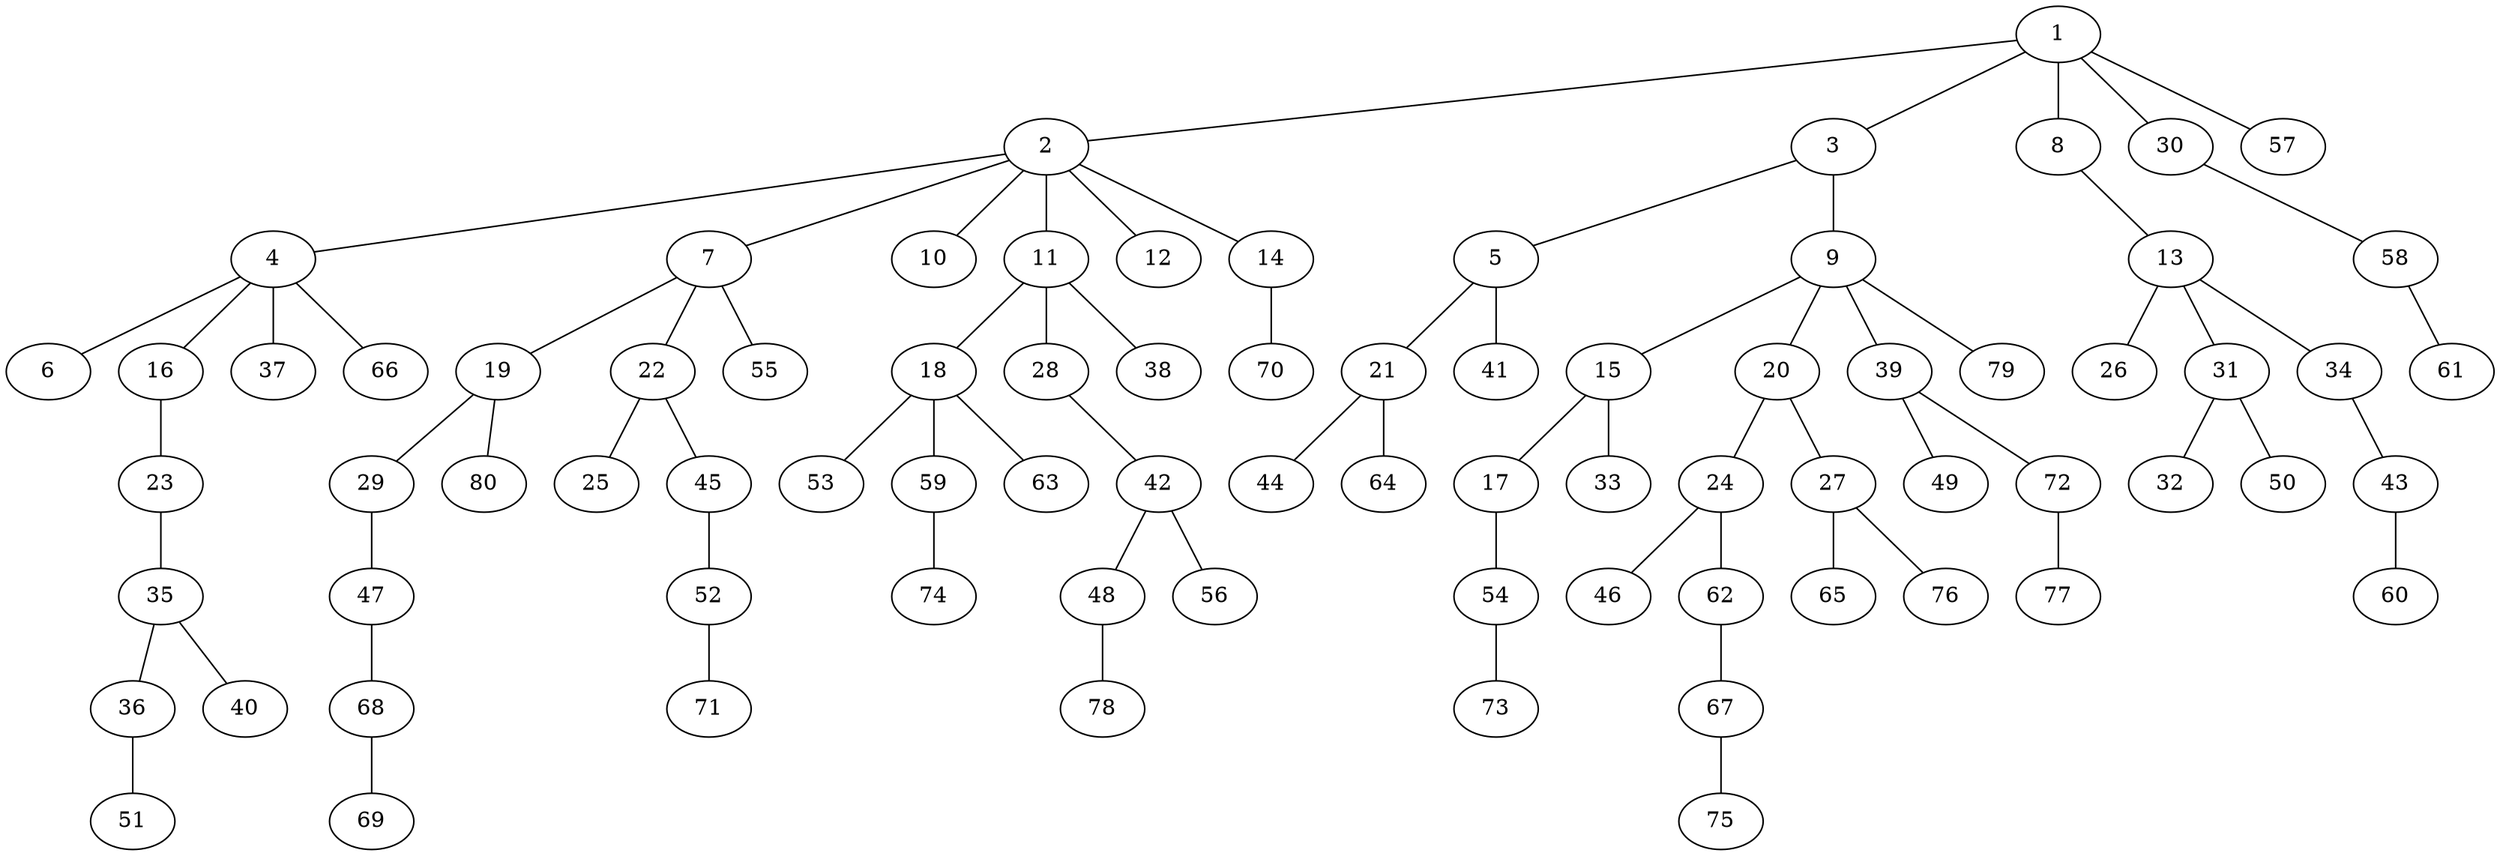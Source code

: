 graph graphname {1--2
1--3
1--8
1--30
1--57
2--4
2--7
2--10
2--11
2--12
2--14
3--5
3--9
4--6
4--16
4--37
4--66
5--21
5--41
7--19
7--22
7--55
8--13
9--15
9--20
9--39
9--79
11--18
11--28
11--38
13--26
13--31
13--34
14--70
15--17
15--33
16--23
17--54
18--53
18--59
18--63
19--29
19--80
20--24
20--27
21--44
21--64
22--25
22--45
23--35
24--46
24--62
27--65
27--76
28--42
29--47
30--58
31--32
31--50
34--43
35--36
35--40
36--51
39--49
39--72
42--48
42--56
43--60
45--52
47--68
48--78
52--71
54--73
58--61
59--74
62--67
67--75
68--69
72--77
}